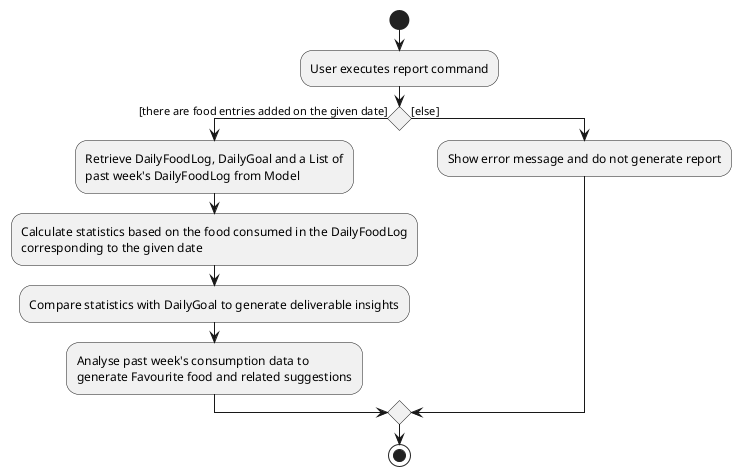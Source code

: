 @startuml
start
:User executes report command;

if () then ([there are food entries added on the given date])
    :Retrieve DailyFoodLog, DailyGoal and a List of
    past week's DailyFoodLog from Model;
    :Calculate statistics based on the food consumed in the DailyFoodLog
    corresponding to the given date;
    :Compare statistics with DailyGoal to generate deliverable insights;
    :Analyse past week's consumption data to
    generate Favourite food and related suggestions;
else ([else])
    :Show error message and do not generate report;
endif
stop
@enduml

